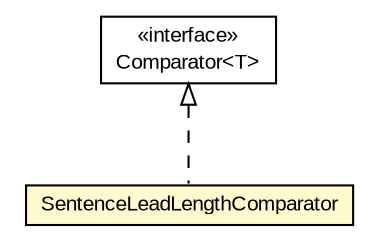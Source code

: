 #!/usr/local/bin/dot
#
# Class diagram 
# Generated by UMLGraph version R5_6-24-gf6e263 (http://www.umlgraph.org/)
#

digraph G {
	edge [fontname="arial",fontsize=10,labelfontname="arial",labelfontsize=10];
	node [fontname="arial",fontsize=10,shape=plaintext];
	nodesep=0.25;
	ranksep=0.5;
	// edu.arizona.biosemantics.semanticmarkup.markupelement.description.ling.learn.lib.unsupervised.SentenceLeadLengthComparator
	c126266 [label=<<table title="edu.arizona.biosemantics.semanticmarkup.markupelement.description.ling.learn.lib.unsupervised.SentenceLeadLengthComparator" border="0" cellborder="1" cellspacing="0" cellpadding="2" port="p" bgcolor="lemonChiffon" href="./SentenceLeadLengthComparator.html">
		<tr><td><table border="0" cellspacing="0" cellpadding="1">
<tr><td align="center" balign="center"> SentenceLeadLengthComparator </td></tr>
		</table></td></tr>
		</table>>, URL="./SentenceLeadLengthComparator.html", fontname="arial", fontcolor="black", fontsize=10.0];
	//edu.arizona.biosemantics.semanticmarkup.markupelement.description.ling.learn.lib.unsupervised.SentenceLeadLengthComparator implements java.util.Comparator<T>
	c126418:p -> c126266:p [dir=back,arrowtail=empty,style=dashed];
	// java.util.Comparator<T>
	c126418 [label=<<table title="java.util.Comparator" border="0" cellborder="1" cellspacing="0" cellpadding="2" port="p" href="http://java.sun.com/j2se/1.4.2/docs/api/java/util/Comparator.html">
		<tr><td><table border="0" cellspacing="0" cellpadding="1">
<tr><td align="center" balign="center"> &#171;interface&#187; </td></tr>
<tr><td align="center" balign="center"> Comparator&lt;T&gt; </td></tr>
		</table></td></tr>
		</table>>, URL="http://java.sun.com/j2se/1.4.2/docs/api/java/util/Comparator.html", fontname="arial", fontcolor="black", fontsize=10.0];
}

